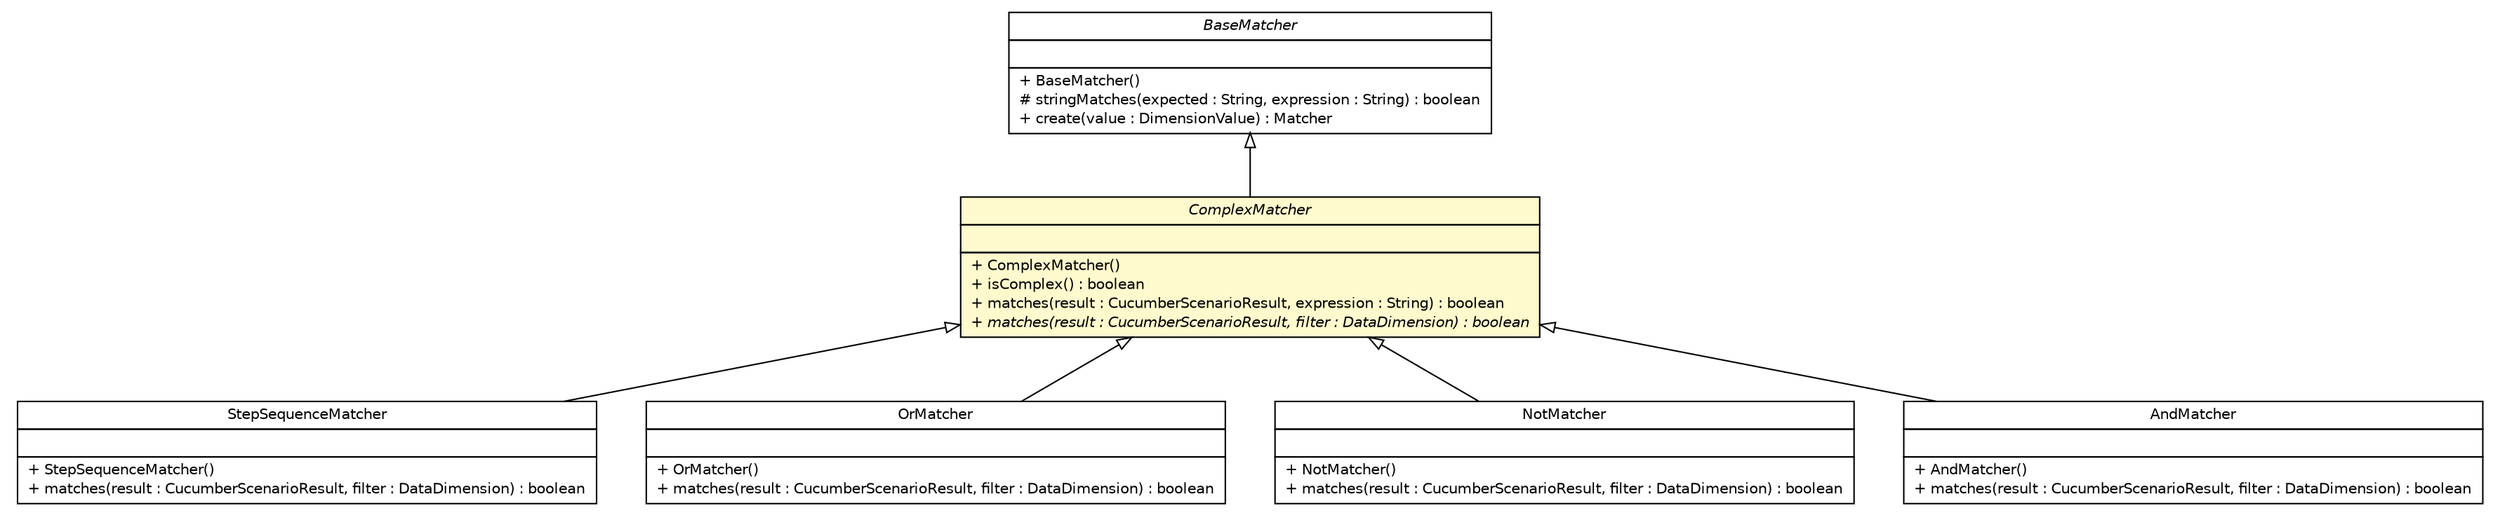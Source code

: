 #!/usr/local/bin/dot
#
# Class diagram 
# Generated by UMLGraph version R5_6 (http://www.umlgraph.org/)
#

digraph G {
	edge [fontname="Helvetica",fontsize=10,labelfontname="Helvetica",labelfontsize=10];
	node [fontname="Helvetica",fontsize=10,shape=plaintext];
	nodesep=0.25;
	ranksep=0.5;
	// com.github.mkolisnyk.cucumber.reporting.types.breakdown.matchers.StepSequenceMatcher
	c3587 [label=<<table title="com.github.mkolisnyk.cucumber.reporting.types.breakdown.matchers.StepSequenceMatcher" border="0" cellborder="1" cellspacing="0" cellpadding="2" port="p" href="./StepSequenceMatcher.html">
		<tr><td><table border="0" cellspacing="0" cellpadding="1">
<tr><td align="center" balign="center"> StepSequenceMatcher </td></tr>
		</table></td></tr>
		<tr><td><table border="0" cellspacing="0" cellpadding="1">
<tr><td align="left" balign="left">  </td></tr>
		</table></td></tr>
		<tr><td><table border="0" cellspacing="0" cellpadding="1">
<tr><td align="left" balign="left"> + StepSequenceMatcher() </td></tr>
<tr><td align="left" balign="left"> + matches(result : CucumberScenarioResult, filter : DataDimension) : boolean </td></tr>
		</table></td></tr>
		</table>>, URL="./StepSequenceMatcher.html", fontname="Helvetica", fontcolor="black", fontsize=10.0];
	// com.github.mkolisnyk.cucumber.reporting.types.breakdown.matchers.OrMatcher
	c3592 [label=<<table title="com.github.mkolisnyk.cucumber.reporting.types.breakdown.matchers.OrMatcher" border="0" cellborder="1" cellspacing="0" cellpadding="2" port="p" href="./OrMatcher.html">
		<tr><td><table border="0" cellspacing="0" cellpadding="1">
<tr><td align="center" balign="center"> OrMatcher </td></tr>
		</table></td></tr>
		<tr><td><table border="0" cellspacing="0" cellpadding="1">
<tr><td align="left" balign="left">  </td></tr>
		</table></td></tr>
		<tr><td><table border="0" cellspacing="0" cellpadding="1">
<tr><td align="left" balign="left"> + OrMatcher() </td></tr>
<tr><td align="left" balign="left"> + matches(result : CucumberScenarioResult, filter : DataDimension) : boolean </td></tr>
		</table></td></tr>
		</table>>, URL="./OrMatcher.html", fontname="Helvetica", fontcolor="black", fontsize=10.0];
	// com.github.mkolisnyk.cucumber.reporting.types.breakdown.matchers.NotMatcher
	c3593 [label=<<table title="com.github.mkolisnyk.cucumber.reporting.types.breakdown.matchers.NotMatcher" border="0" cellborder="1" cellspacing="0" cellpadding="2" port="p" href="./NotMatcher.html">
		<tr><td><table border="0" cellspacing="0" cellpadding="1">
<tr><td align="center" balign="center"> NotMatcher </td></tr>
		</table></td></tr>
		<tr><td><table border="0" cellspacing="0" cellpadding="1">
<tr><td align="left" balign="left">  </td></tr>
		</table></td></tr>
		<tr><td><table border="0" cellspacing="0" cellpadding="1">
<tr><td align="left" balign="left"> + NotMatcher() </td></tr>
<tr><td align="left" balign="left"> + matches(result : CucumberScenarioResult, filter : DataDimension) : boolean </td></tr>
		</table></td></tr>
		</table>>, URL="./NotMatcher.html", fontname="Helvetica", fontcolor="black", fontsize=10.0];
	// com.github.mkolisnyk.cucumber.reporting.types.breakdown.matchers.ComplexMatcher
	c3599 [label=<<table title="com.github.mkolisnyk.cucumber.reporting.types.breakdown.matchers.ComplexMatcher" border="0" cellborder="1" cellspacing="0" cellpadding="2" port="p" bgcolor="lemonChiffon" href="./ComplexMatcher.html">
		<tr><td><table border="0" cellspacing="0" cellpadding="1">
<tr><td align="center" balign="center"><font face="Helvetica-Oblique"> ComplexMatcher </font></td></tr>
		</table></td></tr>
		<tr><td><table border="0" cellspacing="0" cellpadding="1">
<tr><td align="left" balign="left">  </td></tr>
		</table></td></tr>
		<tr><td><table border="0" cellspacing="0" cellpadding="1">
<tr><td align="left" balign="left"> + ComplexMatcher() </td></tr>
<tr><td align="left" balign="left"> + isComplex() : boolean </td></tr>
<tr><td align="left" balign="left"> + matches(result : CucumberScenarioResult, expression : String) : boolean </td></tr>
<tr><td align="left" balign="left"><font face="Helvetica-Oblique" point-size="10.0"> + matches(result : CucumberScenarioResult, filter : DataDimension) : boolean </font></td></tr>
		</table></td></tr>
		</table>>, URL="./ComplexMatcher.html", fontname="Helvetica", fontcolor="black", fontsize=10.0];
	// com.github.mkolisnyk.cucumber.reporting.types.breakdown.matchers.BaseMatcher
	c3600 [label=<<table title="com.github.mkolisnyk.cucumber.reporting.types.breakdown.matchers.BaseMatcher" border="0" cellborder="1" cellspacing="0" cellpadding="2" port="p" href="./BaseMatcher.html">
		<tr><td><table border="0" cellspacing="0" cellpadding="1">
<tr><td align="center" balign="center"><font face="Helvetica-Oblique"> BaseMatcher </font></td></tr>
		</table></td></tr>
		<tr><td><table border="0" cellspacing="0" cellpadding="1">
<tr><td align="left" balign="left">  </td></tr>
		</table></td></tr>
		<tr><td><table border="0" cellspacing="0" cellpadding="1">
<tr><td align="left" balign="left"> + BaseMatcher() </td></tr>
<tr><td align="left" balign="left"> # stringMatches(expected : String, expression : String) : boolean </td></tr>
<tr><td align="left" balign="left"> + create(value : DimensionValue) : Matcher </td></tr>
		</table></td></tr>
		</table>>, URL="./BaseMatcher.html", fontname="Helvetica", fontcolor="black", fontsize=10.0];
	// com.github.mkolisnyk.cucumber.reporting.types.breakdown.matchers.AndMatcher
	c3601 [label=<<table title="com.github.mkolisnyk.cucumber.reporting.types.breakdown.matchers.AndMatcher" border="0" cellborder="1" cellspacing="0" cellpadding="2" port="p" href="./AndMatcher.html">
		<tr><td><table border="0" cellspacing="0" cellpadding="1">
<tr><td align="center" balign="center"> AndMatcher </td></tr>
		</table></td></tr>
		<tr><td><table border="0" cellspacing="0" cellpadding="1">
<tr><td align="left" balign="left">  </td></tr>
		</table></td></tr>
		<tr><td><table border="0" cellspacing="0" cellpadding="1">
<tr><td align="left" balign="left"> + AndMatcher() </td></tr>
<tr><td align="left" balign="left"> + matches(result : CucumberScenarioResult, filter : DataDimension) : boolean </td></tr>
		</table></td></tr>
		</table>>, URL="./AndMatcher.html", fontname="Helvetica", fontcolor="black", fontsize=10.0];
	//com.github.mkolisnyk.cucumber.reporting.types.breakdown.matchers.StepSequenceMatcher extends com.github.mkolisnyk.cucumber.reporting.types.breakdown.matchers.ComplexMatcher
	c3599:p -> c3587:p [dir=back,arrowtail=empty];
	//com.github.mkolisnyk.cucumber.reporting.types.breakdown.matchers.OrMatcher extends com.github.mkolisnyk.cucumber.reporting.types.breakdown.matchers.ComplexMatcher
	c3599:p -> c3592:p [dir=back,arrowtail=empty];
	//com.github.mkolisnyk.cucumber.reporting.types.breakdown.matchers.NotMatcher extends com.github.mkolisnyk.cucumber.reporting.types.breakdown.matchers.ComplexMatcher
	c3599:p -> c3593:p [dir=back,arrowtail=empty];
	//com.github.mkolisnyk.cucumber.reporting.types.breakdown.matchers.ComplexMatcher extends com.github.mkolisnyk.cucumber.reporting.types.breakdown.matchers.BaseMatcher
	c3600:p -> c3599:p [dir=back,arrowtail=empty];
	//com.github.mkolisnyk.cucumber.reporting.types.breakdown.matchers.AndMatcher extends com.github.mkolisnyk.cucumber.reporting.types.breakdown.matchers.ComplexMatcher
	c3599:p -> c3601:p [dir=back,arrowtail=empty];
}

